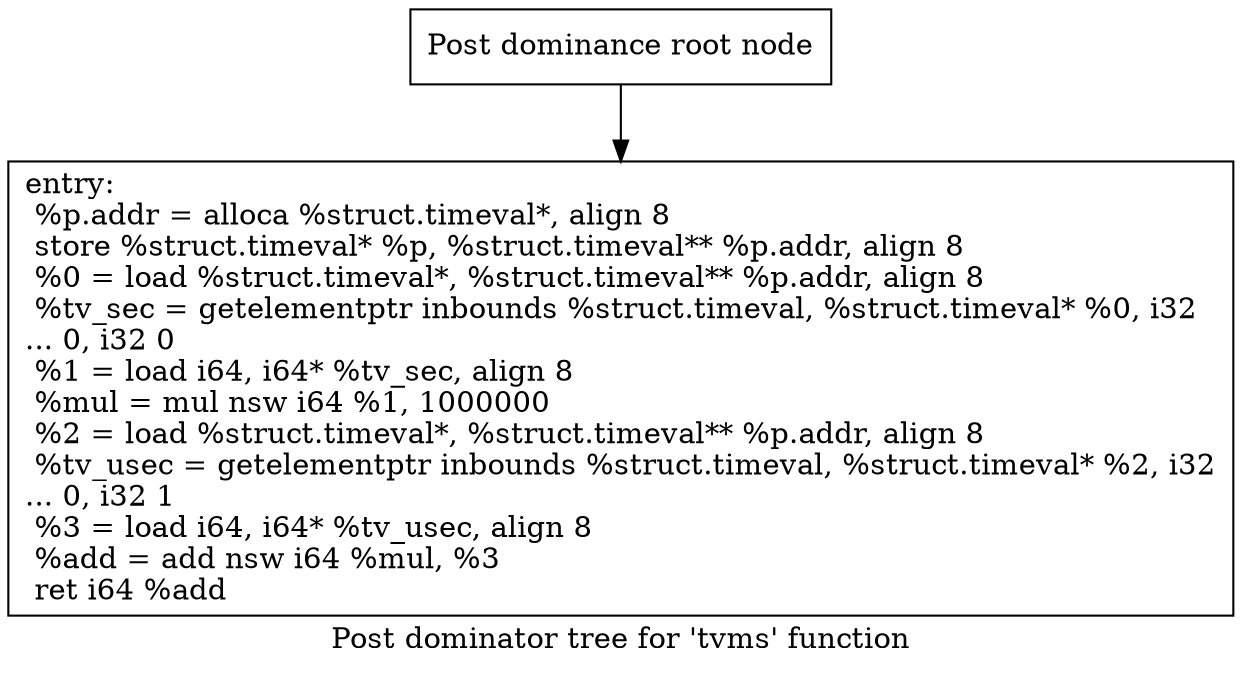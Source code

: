 digraph "Post dominator tree for 'tvms' function" {
	label="Post dominator tree for 'tvms' function";

	Node0x22c5de0 [shape=record,label="{Post dominance root node}"];
	Node0x22c5de0 -> Node0x2303170;
	Node0x2303170 [shape=record,label="{entry:\l  %p.addr = alloca %struct.timeval*, align 8\l  store %struct.timeval* %p, %struct.timeval** %p.addr, align 8\l  %0 = load %struct.timeval*, %struct.timeval** %p.addr, align 8\l  %tv_sec = getelementptr inbounds %struct.timeval, %struct.timeval* %0, i32\l... 0, i32 0\l  %1 = load i64, i64* %tv_sec, align 8\l  %mul = mul nsw i64 %1, 1000000\l  %2 = load %struct.timeval*, %struct.timeval** %p.addr, align 8\l  %tv_usec = getelementptr inbounds %struct.timeval, %struct.timeval* %2, i32\l... 0, i32 1\l  %3 = load i64, i64* %tv_usec, align 8\l  %add = add nsw i64 %mul, %3\l  ret i64 %add\l}"];
}
